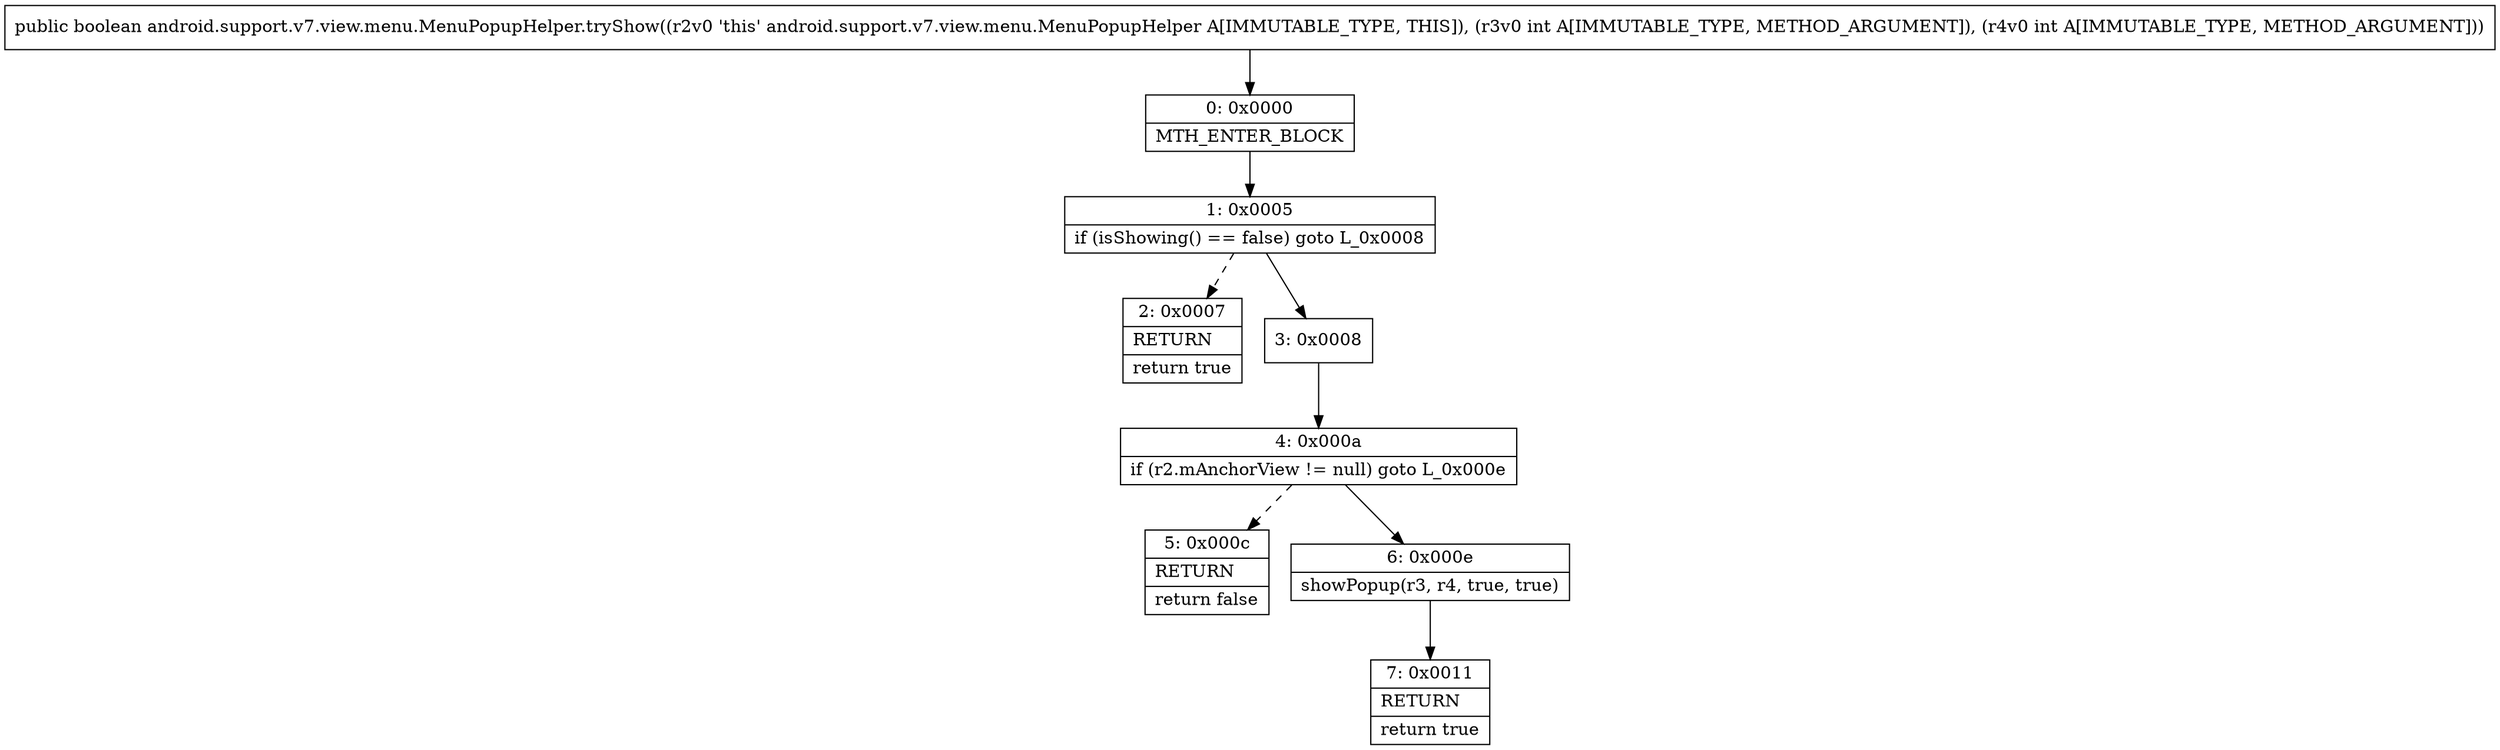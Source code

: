 digraph "CFG forandroid.support.v7.view.menu.MenuPopupHelper.tryShow(II)Z" {
Node_0 [shape=record,label="{0\:\ 0x0000|MTH_ENTER_BLOCK\l}"];
Node_1 [shape=record,label="{1\:\ 0x0005|if (isShowing() == false) goto L_0x0008\l}"];
Node_2 [shape=record,label="{2\:\ 0x0007|RETURN\l|return true\l}"];
Node_3 [shape=record,label="{3\:\ 0x0008}"];
Node_4 [shape=record,label="{4\:\ 0x000a|if (r2.mAnchorView != null) goto L_0x000e\l}"];
Node_5 [shape=record,label="{5\:\ 0x000c|RETURN\l|return false\l}"];
Node_6 [shape=record,label="{6\:\ 0x000e|showPopup(r3, r4, true, true)\l}"];
Node_7 [shape=record,label="{7\:\ 0x0011|RETURN\l|return true\l}"];
MethodNode[shape=record,label="{public boolean android.support.v7.view.menu.MenuPopupHelper.tryShow((r2v0 'this' android.support.v7.view.menu.MenuPopupHelper A[IMMUTABLE_TYPE, THIS]), (r3v0 int A[IMMUTABLE_TYPE, METHOD_ARGUMENT]), (r4v0 int A[IMMUTABLE_TYPE, METHOD_ARGUMENT])) }"];
MethodNode -> Node_0;
Node_0 -> Node_1;
Node_1 -> Node_2[style=dashed];
Node_1 -> Node_3;
Node_3 -> Node_4;
Node_4 -> Node_5[style=dashed];
Node_4 -> Node_6;
Node_6 -> Node_7;
}

